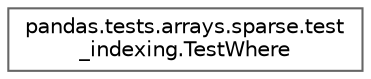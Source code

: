digraph "Graphical Class Hierarchy"
{
 // LATEX_PDF_SIZE
  bgcolor="transparent";
  edge [fontname=Helvetica,fontsize=10,labelfontname=Helvetica,labelfontsize=10];
  node [fontname=Helvetica,fontsize=10,shape=box,height=0.2,width=0.4];
  rankdir="LR";
  Node0 [id="Node000000",label="pandas.tests.arrays.sparse.test\l_indexing.TestWhere",height=0.2,width=0.4,color="grey40", fillcolor="white", style="filled",URL="$d7/de4/classpandas_1_1tests_1_1arrays_1_1sparse_1_1test__indexing_1_1TestWhere.html",tooltip=" "];
}
